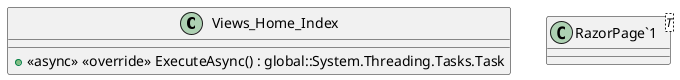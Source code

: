 @startuml
class Views_Home_Index {
    + <<async>> <<override>> ExecuteAsync() : global::System.Threading.Tasks.Task
}
class "RazorPage`1"<T> {
}
@enduml
